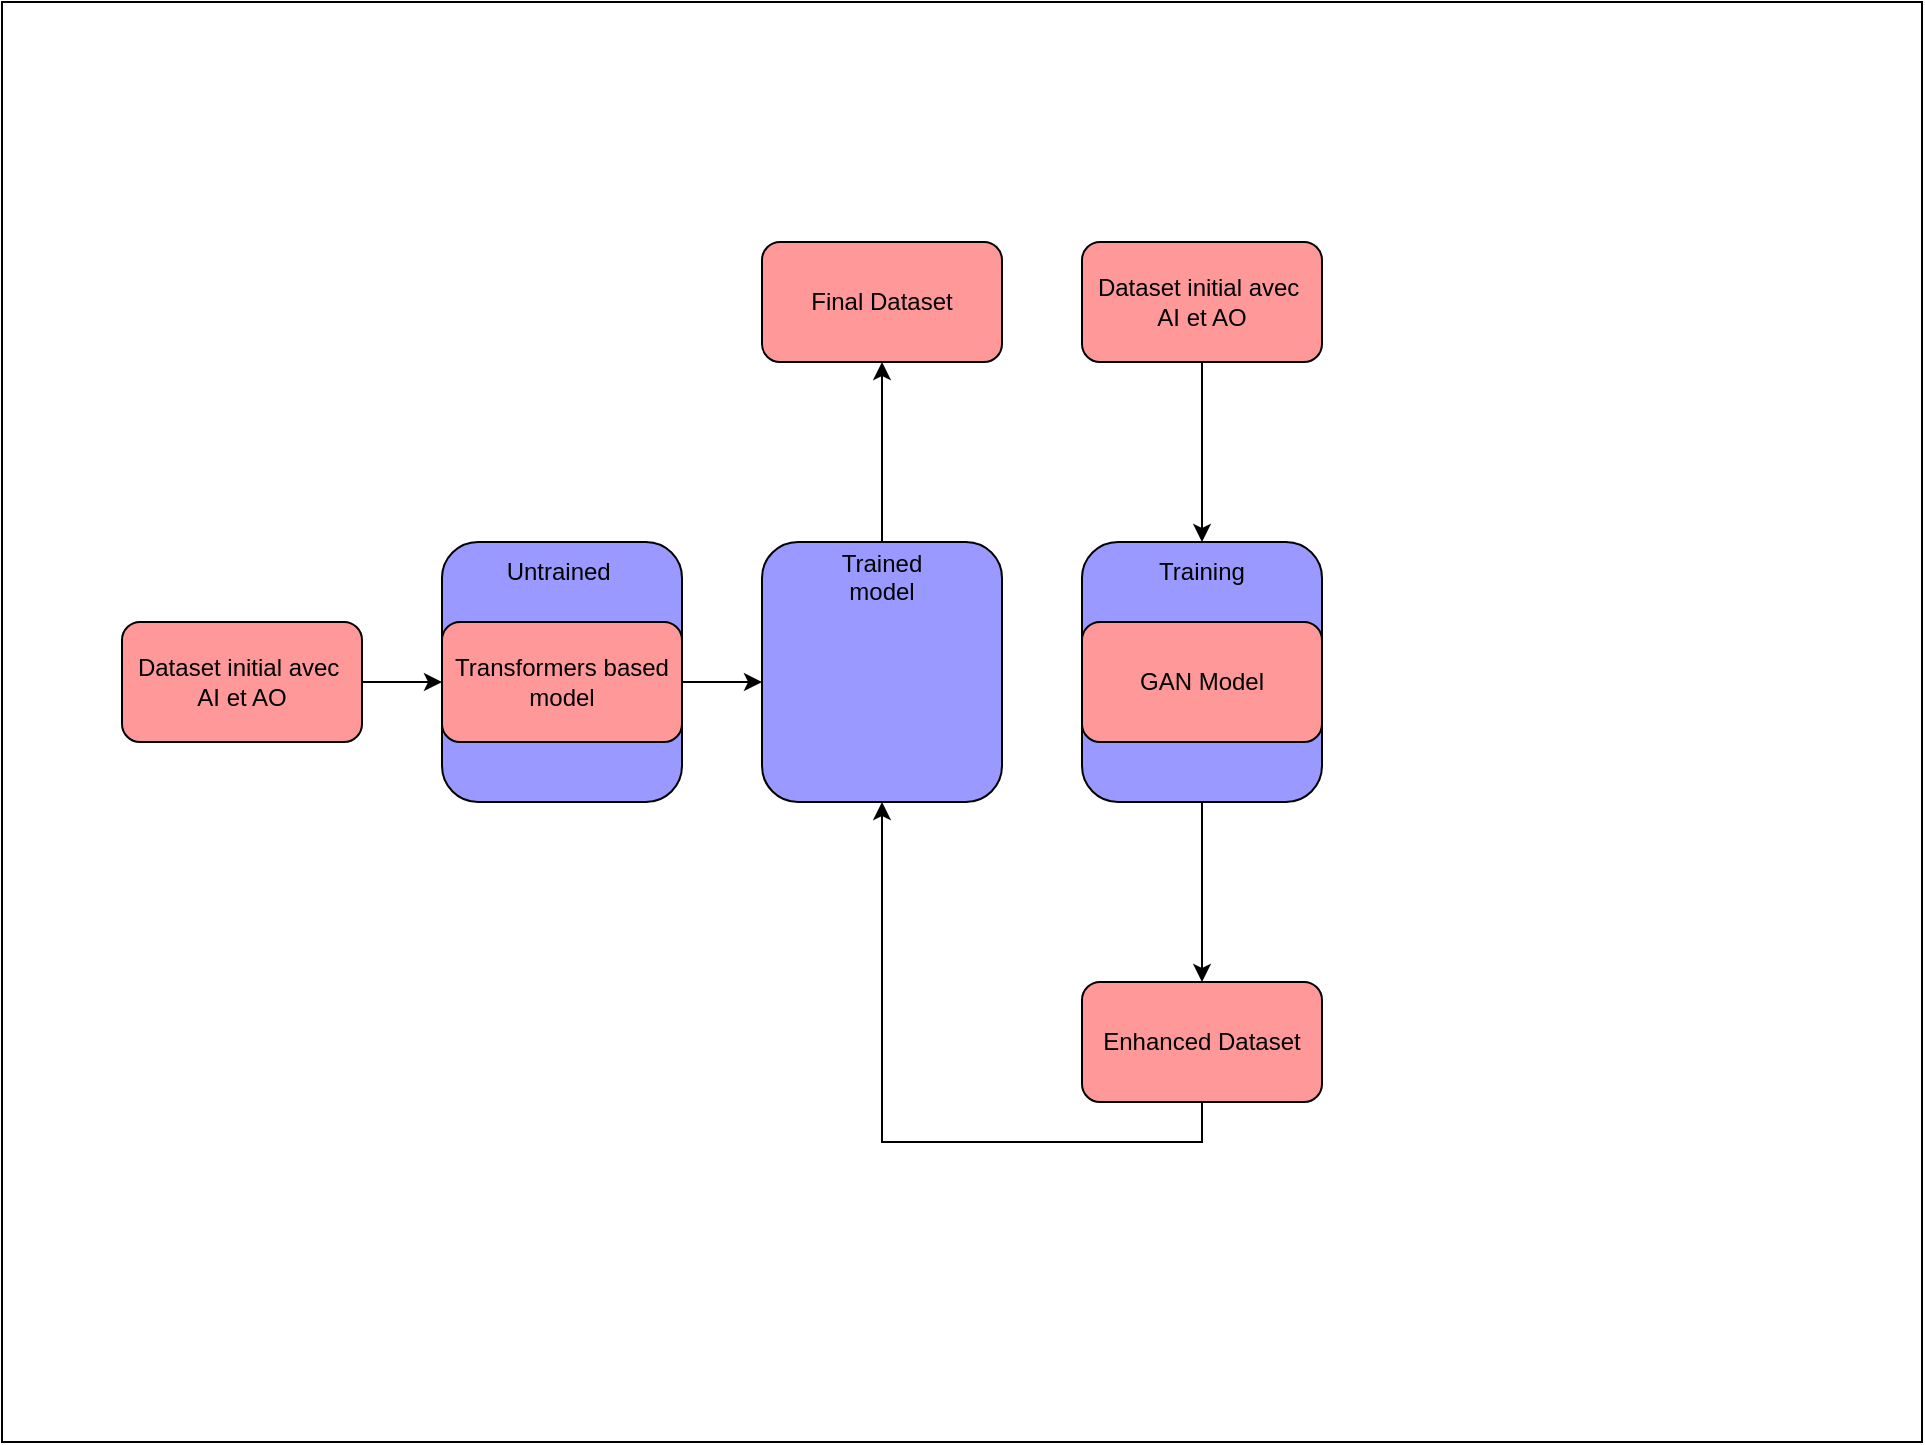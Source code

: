 <mxfile version="25.0.3">
  <diagram name="Page-1" id="3hMaIcJDUubritgtG8hw">
    <mxGraphModel dx="1674" dy="1846" grid="1" gridSize="10" guides="1" tooltips="1" connect="1" arrows="1" fold="1" page="1" pageScale="1" pageWidth="850" pageHeight="1100" math="0" shadow="0">
      <root>
        <mxCell id="0" />
        <mxCell id="1" parent="0" />
        <mxCell id="tprk2bYproSzQRIdtKUN-11" value="" style="whiteSpace=wrap;html=1;fillColor=#FFFFFF;" parent="1" vertex="1">
          <mxGeometry x="60" y="-60" width="960" height="720" as="geometry" />
        </mxCell>
        <mxCell id="A6aKOv3Wx5MAdU-xc5Nb-11" style="edgeStyle=orthogonalEdgeStyle;rounded=0;orthogonalLoop=1;jettySize=auto;html=1;exitX=0.5;exitY=0;exitDx=0;exitDy=0;" edge="1" parent="1" source="A6aKOv3Wx5MAdU-xc5Nb-4" target="A6aKOv3Wx5MAdU-xc5Nb-9">
          <mxGeometry relative="1" as="geometry" />
        </mxCell>
        <mxCell id="A6aKOv3Wx5MAdU-xc5Nb-4" value="" style="rounded=1;whiteSpace=wrap;html=1;fillColor=#9999FF;" vertex="1" parent="1">
          <mxGeometry x="440" y="210" width="120" height="130" as="geometry" />
        </mxCell>
        <mxCell id="A6aKOv3Wx5MAdU-xc5Nb-7" value="" style="edgeStyle=orthogonalEdgeStyle;rounded=0;orthogonalLoop=1;jettySize=auto;html=1;" edge="1" parent="1" source="A6aKOv3Wx5MAdU-xc5Nb-1" target="tprk2bYproSzQRIdtKUN-6">
          <mxGeometry relative="1" as="geometry" />
        </mxCell>
        <mxCell id="A6aKOv3Wx5MAdU-xc5Nb-1" value="" style="rounded=1;whiteSpace=wrap;html=1;fillColor=#9999FF;" vertex="1" parent="1">
          <mxGeometry x="600" y="210" width="120" height="130" as="geometry" />
        </mxCell>
        <mxCell id="tprk2bYproSzQRIdtKUN-14" value="" style="rounded=1;whiteSpace=wrap;html=1;fillColor=#9999FF;" parent="1" vertex="1">
          <mxGeometry x="280" y="210" width="120" height="130" as="geometry" />
        </mxCell>
        <mxCell id="tprk2bYproSzQRIdtKUN-7" style="edgeStyle=orthogonalEdgeStyle;rounded=0;orthogonalLoop=1;jettySize=auto;html=1;exitX=1;exitY=0.5;exitDx=0;exitDy=0;entryX=0;entryY=0.5;entryDx=0;entryDy=0;" parent="1" source="tprk2bYproSzQRIdtKUN-2" target="tprk2bYproSzQRIdtKUN-3" edge="1">
          <mxGeometry relative="1" as="geometry" />
        </mxCell>
        <mxCell id="tprk2bYproSzQRIdtKUN-2" value="Dataset initial avec&amp;nbsp;&lt;div&gt;AI et AO&lt;/div&gt;" style="rounded=1;whiteSpace=wrap;html=1;fillColor=#FF9999;" parent="1" vertex="1">
          <mxGeometry x="120" y="250" width="120" height="60" as="geometry" />
        </mxCell>
        <mxCell id="tprk2bYproSzQRIdtKUN-8" style="edgeStyle=orthogonalEdgeStyle;rounded=0;orthogonalLoop=1;jettySize=auto;html=1;exitX=1;exitY=0.5;exitDx=0;exitDy=0;entryX=0;entryY=0.5;entryDx=0;entryDy=0;" parent="1" source="tprk2bYproSzQRIdtKUN-3" edge="1">
          <mxGeometry relative="1" as="geometry">
            <mxPoint x="440" y="280" as="targetPoint" />
          </mxGeometry>
        </mxCell>
        <mxCell id="tprk2bYproSzQRIdtKUN-3" value="Transformers based model" style="rounded=1;whiteSpace=wrap;html=1;fillColor=#FF9999;" parent="1" vertex="1">
          <mxGeometry x="280" y="250" width="120" height="60" as="geometry" />
        </mxCell>
        <mxCell id="tprk2bYproSzQRIdtKUN-5" value="GAN Model" style="rounded=1;whiteSpace=wrap;html=1;fillColor=#FF9999;" parent="1" vertex="1">
          <mxGeometry x="600" y="250" width="120" height="60" as="geometry" />
        </mxCell>
        <mxCell id="A6aKOv3Wx5MAdU-xc5Nb-8" style="edgeStyle=orthogonalEdgeStyle;rounded=0;orthogonalLoop=1;jettySize=auto;html=1;exitX=0.5;exitY=1;exitDx=0;exitDy=0;entryX=0.5;entryY=1;entryDx=0;entryDy=0;" edge="1" parent="1" source="tprk2bYproSzQRIdtKUN-6" target="A6aKOv3Wx5MAdU-xc5Nb-4">
          <mxGeometry relative="1" as="geometry" />
        </mxCell>
        <mxCell id="tprk2bYproSzQRIdtKUN-6" value="Enhanced Dataset" style="rounded=1;whiteSpace=wrap;html=1;fillColor=#FF9999;" parent="1" vertex="1">
          <mxGeometry x="600" y="430" width="120" height="60" as="geometry" />
        </mxCell>
        <mxCell id="tprk2bYproSzQRIdtKUN-19" value="Untrained&amp;nbsp;" style="text;html=1;align=center;verticalAlign=middle;whiteSpace=wrap;rounded=0;" parent="1" vertex="1">
          <mxGeometry x="310" y="210" width="60" height="30" as="geometry" />
        </mxCell>
        <mxCell id="tprk2bYproSzQRIdtKUN-21" value="Training" style="text;html=1;align=center;verticalAlign=middle;whiteSpace=wrap;rounded=0;" parent="1" vertex="1">
          <mxGeometry x="630" y="210" width="60" height="30" as="geometry" />
        </mxCell>
        <mxCell id="A6aKOv3Wx5MAdU-xc5Nb-3" style="edgeStyle=orthogonalEdgeStyle;rounded=0;orthogonalLoop=1;jettySize=auto;html=1;exitX=0.5;exitY=1;exitDx=0;exitDy=0;entryX=0.5;entryY=0;entryDx=0;entryDy=0;" edge="1" parent="1" source="A6aKOv3Wx5MAdU-xc5Nb-2" target="tprk2bYproSzQRIdtKUN-21">
          <mxGeometry relative="1" as="geometry" />
        </mxCell>
        <mxCell id="A6aKOv3Wx5MAdU-xc5Nb-2" value="Dataset initial avec&amp;nbsp;&lt;div&gt;AI et AO&lt;/div&gt;" style="rounded=1;whiteSpace=wrap;html=1;fillColor=#FF9999;" vertex="1" parent="1">
          <mxGeometry x="600" y="60" width="120" height="60" as="geometry" />
        </mxCell>
        <mxCell id="A6aKOv3Wx5MAdU-xc5Nb-5" value="Trained model&lt;br&gt;&lt;div&gt;&lt;br&gt;&lt;/div&gt;" style="text;html=1;align=center;verticalAlign=middle;whiteSpace=wrap;rounded=0;" vertex="1" parent="1">
          <mxGeometry x="470" y="220" width="60" height="30" as="geometry" />
        </mxCell>
        <mxCell id="A6aKOv3Wx5MAdU-xc5Nb-9" value="Final Dataset" style="rounded=1;whiteSpace=wrap;html=1;fillColor=#FF9999;" vertex="1" parent="1">
          <mxGeometry x="440" y="60" width="120" height="60" as="geometry" />
        </mxCell>
      </root>
    </mxGraphModel>
  </diagram>
</mxfile>
